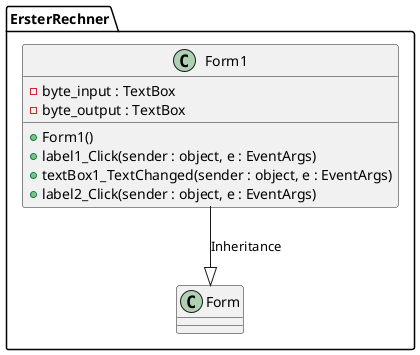@startuml
namespace ErsterRechner {

  class Form1 {
    -byte_input : TextBox
    -byte_output : TextBox
    +Form1()
    +label1_Click(sender : object, e : EventArgs)
    +textBox1_TextChanged(sender : object, e : EventArgs)
    +label2_Click(sender : object, e : EventArgs)
  }

  Form1 --|> Form : Inheritance

}
@enduml
